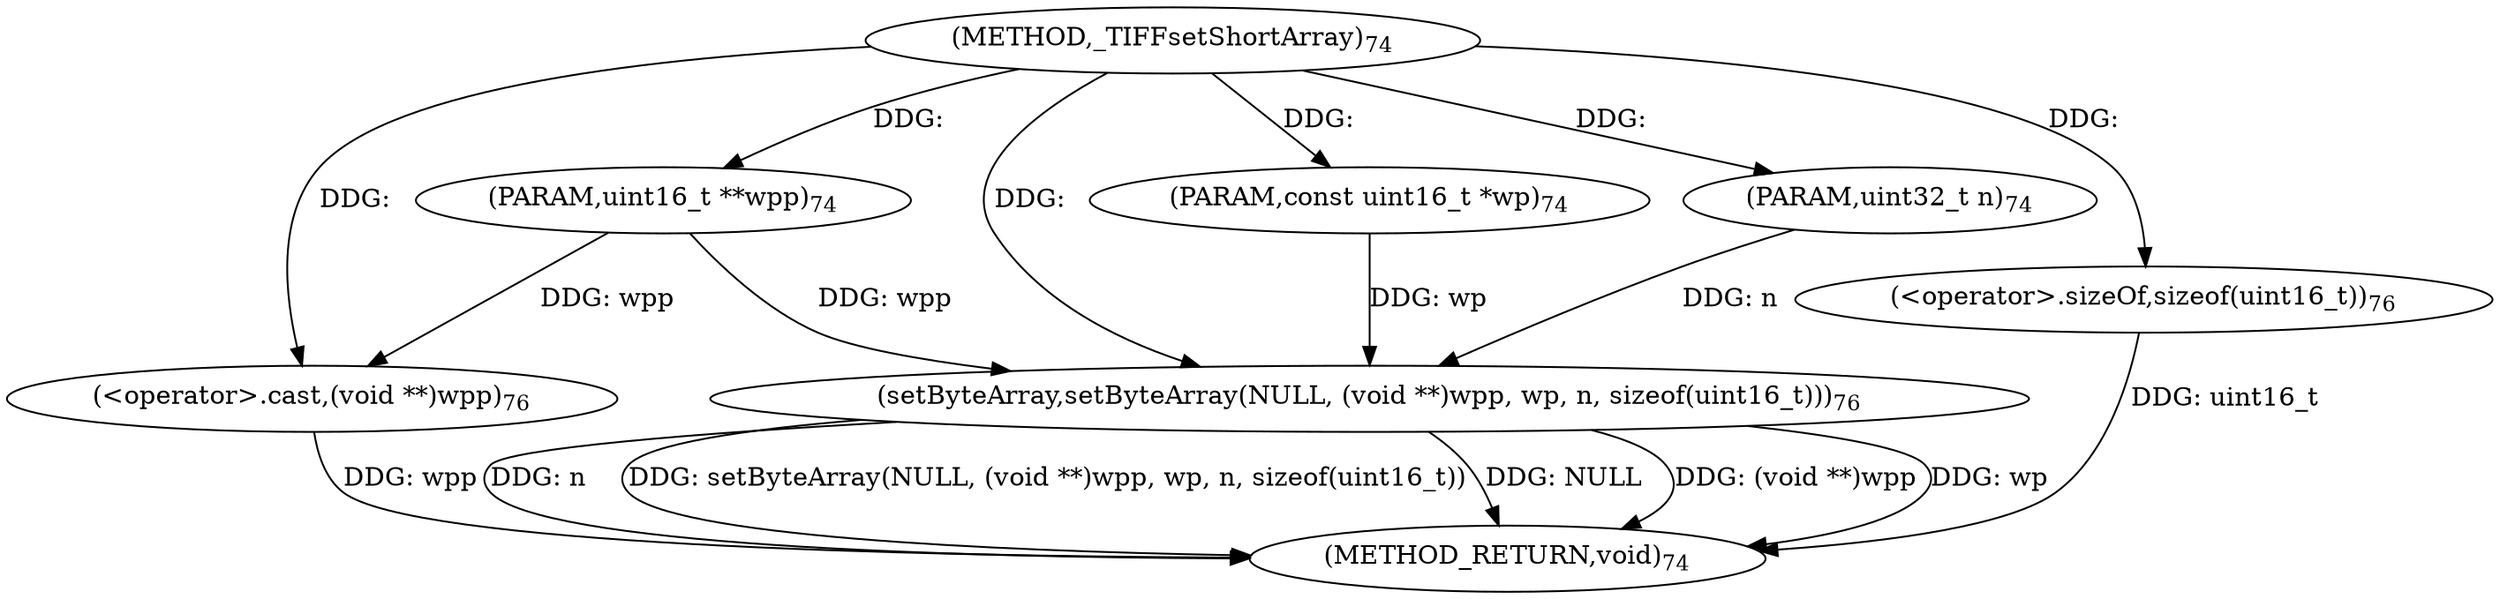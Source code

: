 digraph "_TIFFsetShortArray" {  
"39747" [label = <(METHOD,_TIFFsetShortArray)<SUB>74</SUB>> ]
"39761" [label = <(METHOD_RETURN,void)<SUB>74</SUB>> ]
"39748" [label = <(PARAM,uint16_t **wpp)<SUB>74</SUB>> ]
"39749" [label = <(PARAM,const uint16_t *wp)<SUB>74</SUB>> ]
"39750" [label = <(PARAM,uint32_t n)<SUB>74</SUB>> ]
"39752" [label = <(setByteArray,setByteArray(NULL, (void **)wpp, wp, n, sizeof(uint16_t)))<SUB>76</SUB>> ]
"39754" [label = <(&lt;operator&gt;.cast,(void **)wpp)<SUB>76</SUB>> ]
"39759" [label = <(&lt;operator&gt;.sizeOf,sizeof(uint16_t))<SUB>76</SUB>> ]
  "39754" -> "39761"  [ label = "DDG: wpp"] 
  "39752" -> "39761"  [ label = "DDG: (void **)wpp"] 
  "39752" -> "39761"  [ label = "DDG: wp"] 
  "39752" -> "39761"  [ label = "DDG: n"] 
  "39752" -> "39761"  [ label = "DDG: setByteArray(NULL, (void **)wpp, wp, n, sizeof(uint16_t))"] 
  "39759" -> "39761"  [ label = "DDG: uint16_t"] 
  "39752" -> "39761"  [ label = "DDG: NULL"] 
  "39747" -> "39748"  [ label = "DDG: "] 
  "39747" -> "39749"  [ label = "DDG: "] 
  "39747" -> "39750"  [ label = "DDG: "] 
  "39747" -> "39752"  [ label = "DDG: "] 
  "39748" -> "39752"  [ label = "DDG: wpp"] 
  "39749" -> "39752"  [ label = "DDG: wp"] 
  "39750" -> "39752"  [ label = "DDG: n"] 
  "39748" -> "39754"  [ label = "DDG: wpp"] 
  "39747" -> "39754"  [ label = "DDG: "] 
  "39747" -> "39759"  [ label = "DDG: "] 
}
